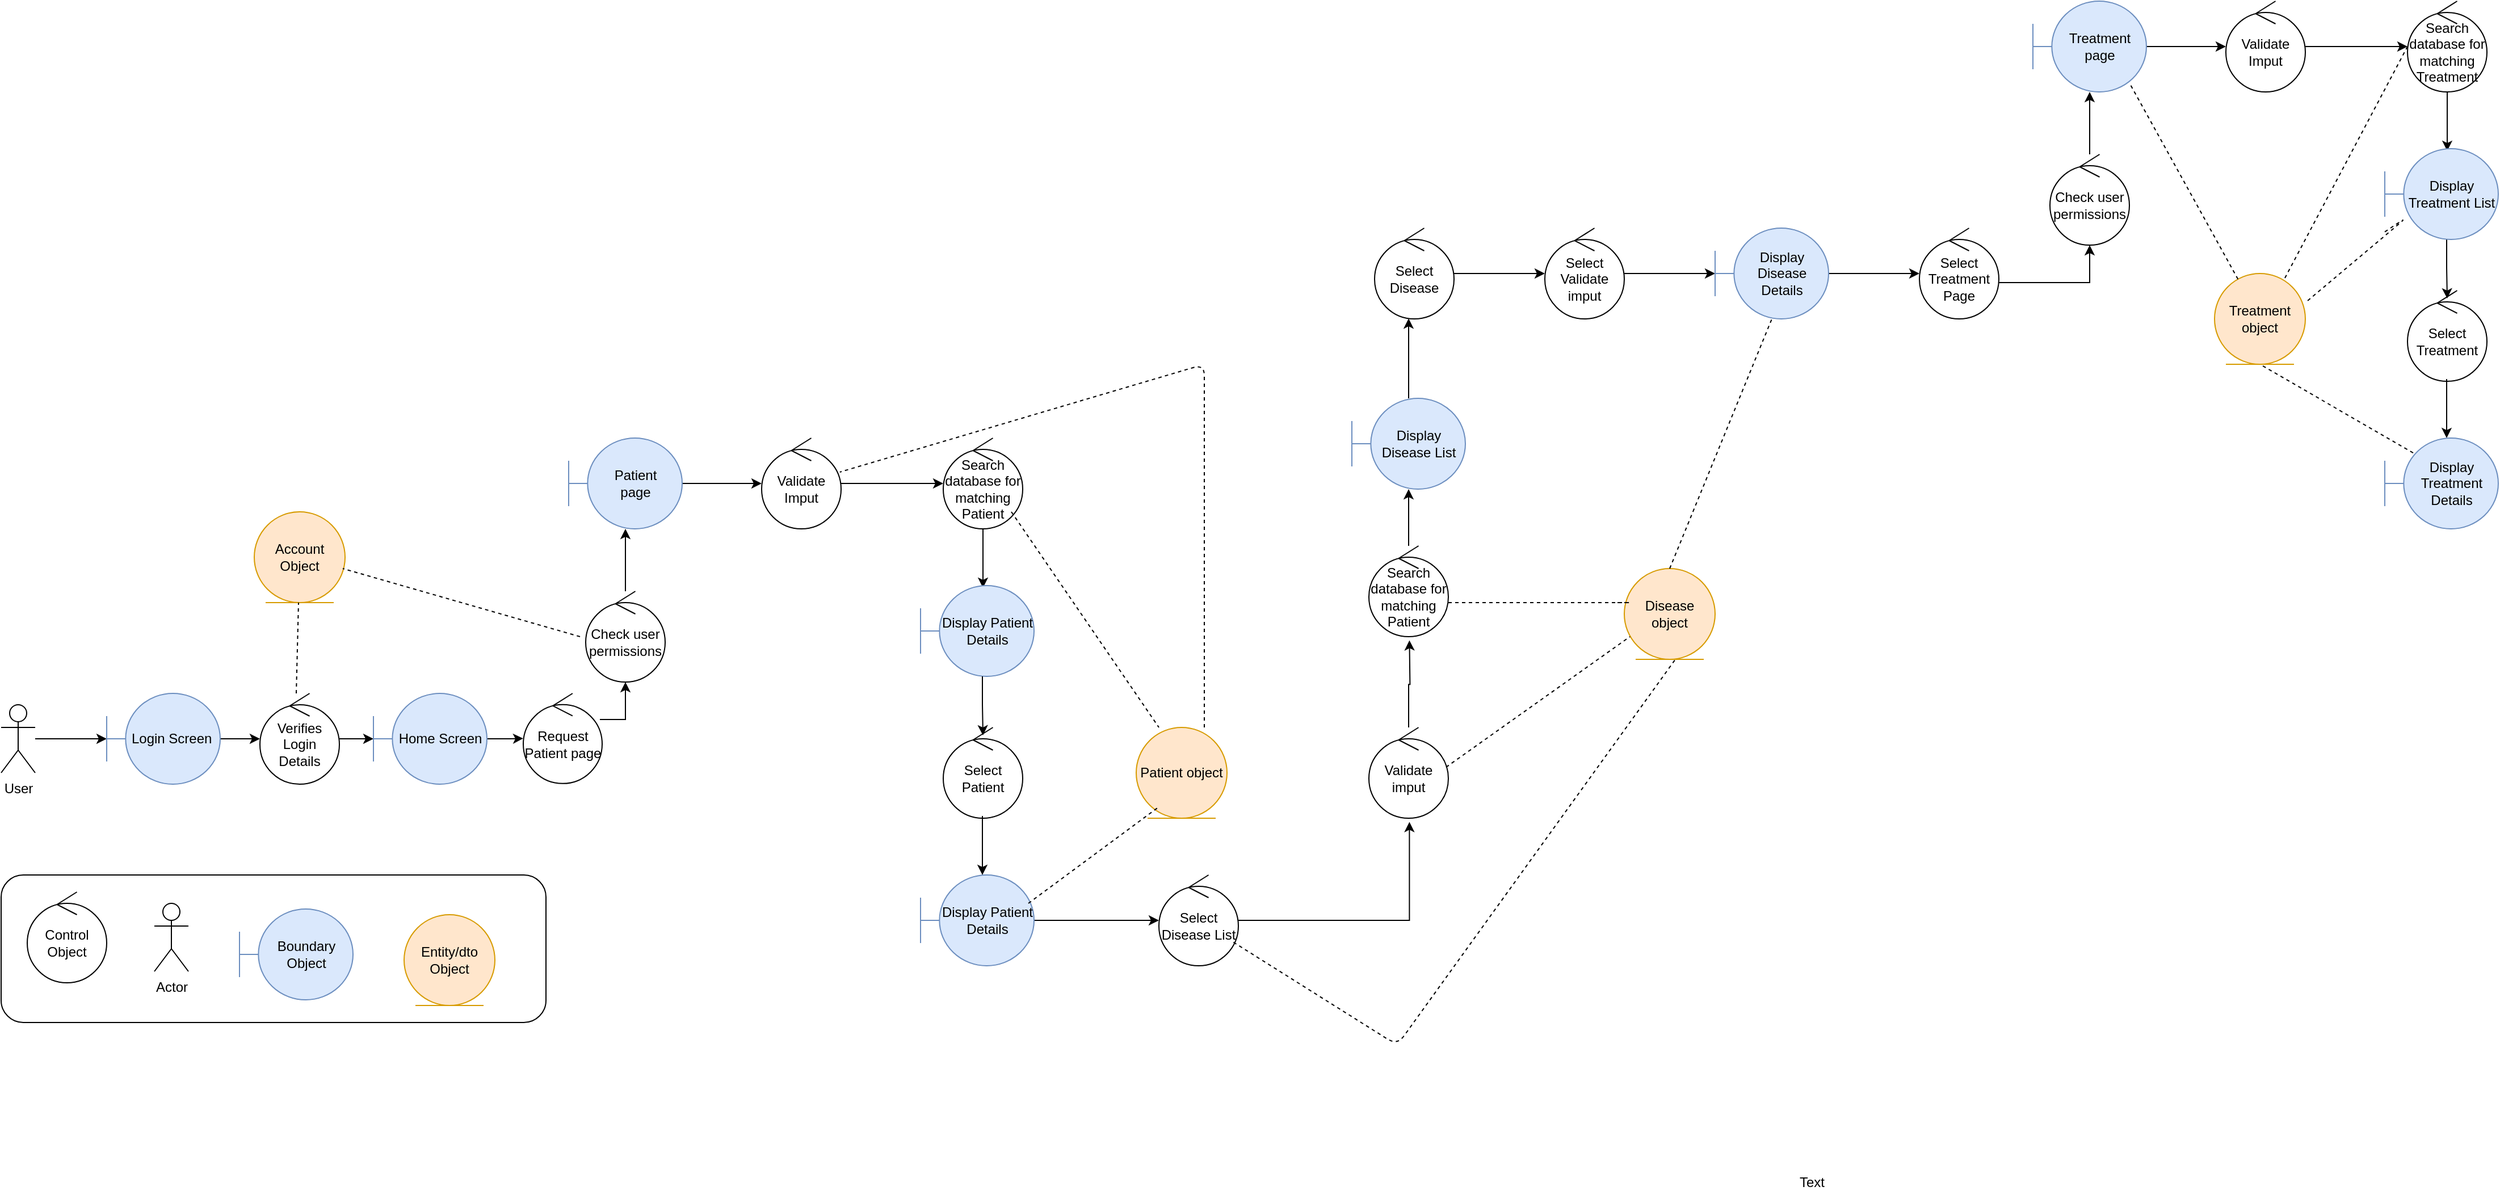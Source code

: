 <mxfile version="12.8.8" type="device"><diagram id="2crhrrEuKdpDggCAUsps" name="Page-1"><mxGraphModel dx="2480" dy="2477" grid="1" gridSize="10" guides="1" tooltips="1" connect="1" arrows="1" fold="1" page="1" pageScale="1" pageWidth="850" pageHeight="1100" math="0" shadow="0"><root><mxCell id="0"/><mxCell id="1" parent="0"/><mxCell id="5bfxi_QvQ9Ap9cpcRxDg-1" value="" style="rounded=1;whiteSpace=wrap;html=1;labelPosition=center;verticalLabelPosition=top;align=center;verticalAlign=bottom;" vertex="1" parent="1"><mxGeometry x="100" y="620" width="480" height="130" as="geometry"/></mxCell><mxCell id="5bfxi_QvQ9Ap9cpcRxDg-2" value="Control Object" style="ellipse;shape=umlControl;whiteSpace=wrap;html=1;" vertex="1" parent="1"><mxGeometry x="123" y="635" width="70" height="80" as="geometry"/></mxCell><mxCell id="5bfxi_QvQ9Ap9cpcRxDg-3" value="Actor" style="shape=umlActor;verticalLabelPosition=bottom;labelBackgroundColor=#ffffff;verticalAlign=top;html=1;" vertex="1" parent="1"><mxGeometry x="235" y="645" width="30" height="60" as="geometry"/></mxCell><mxCell id="5bfxi_QvQ9Ap9cpcRxDg-4" value="Boundary Object" style="shape=umlBoundary;whiteSpace=wrap;html=1;fillColor=#dae8fc;strokeColor=#6c8ebf;" vertex="1" parent="1"><mxGeometry x="310" y="650" width="100" height="80" as="geometry"/></mxCell><mxCell id="5bfxi_QvQ9Ap9cpcRxDg-5" value="&lt;div&gt;Entity/dto&lt;/div&gt;&lt;div&gt;Object&lt;/div&gt;" style="ellipse;shape=umlEntity;whiteSpace=wrap;html=1;fillColor=#ffe6cc;strokeColor=#d79b00;" vertex="1" parent="1"><mxGeometry x="455" y="655" width="80" height="80" as="geometry"/></mxCell><mxCell id="5bfxi_QvQ9Ap9cpcRxDg-6" style="edgeStyle=orthogonalEdgeStyle;rounded=0;orthogonalLoop=1;jettySize=auto;html=1;" edge="1" parent="1" source="5bfxi_QvQ9Ap9cpcRxDg-7" target="5bfxi_QvQ9Ap9cpcRxDg-13"><mxGeometry relative="1" as="geometry"/></mxCell><mxCell id="5bfxi_QvQ9Ap9cpcRxDg-7" value="User" style="shape=umlActor;verticalLabelPosition=bottom;labelBackgroundColor=#ffffff;verticalAlign=top;html=1;" vertex="1" parent="1"><mxGeometry x="100" y="470" width="30" height="60" as="geometry"/></mxCell><mxCell id="5bfxi_QvQ9Ap9cpcRxDg-8" style="edgeStyle=orthogonalEdgeStyle;rounded=0;orthogonalLoop=1;jettySize=auto;html=1;" edge="1" parent="1" source="5bfxi_QvQ9Ap9cpcRxDg-9" target="5bfxi_QvQ9Ap9cpcRxDg-11"><mxGeometry relative="1" as="geometry"/></mxCell><mxCell id="5bfxi_QvQ9Ap9cpcRxDg-9" value="Verifies Login Details" style="ellipse;shape=umlControl;whiteSpace=wrap;html=1;" vertex="1" parent="1"><mxGeometry x="328" y="460" width="70" height="80" as="geometry"/></mxCell><mxCell id="5bfxi_QvQ9Ap9cpcRxDg-10" style="edgeStyle=orthogonalEdgeStyle;rounded=0;orthogonalLoop=1;jettySize=auto;html=1;" edge="1" parent="1" source="5bfxi_QvQ9Ap9cpcRxDg-11" target="5bfxi_QvQ9Ap9cpcRxDg-14"><mxGeometry relative="1" as="geometry"><mxPoint x="573" y="500" as="targetPoint"/></mxGeometry></mxCell><mxCell id="5bfxi_QvQ9Ap9cpcRxDg-11" value="Home Screen" style="shape=umlBoundary;whiteSpace=wrap;html=1;fillColor=#dae8fc;strokeColor=#6c8ebf;" vertex="1" parent="1"><mxGeometry x="428" y="460" width="100" height="80" as="geometry"/></mxCell><mxCell id="5bfxi_QvQ9Ap9cpcRxDg-12" style="edgeStyle=orthogonalEdgeStyle;rounded=0;orthogonalLoop=1;jettySize=auto;html=1;" edge="1" parent="1" source="5bfxi_QvQ9Ap9cpcRxDg-13" target="5bfxi_QvQ9Ap9cpcRxDg-9"><mxGeometry relative="1" as="geometry"/></mxCell><mxCell id="5bfxi_QvQ9Ap9cpcRxDg-13" value="Login Screen&amp;nbsp;" style="shape=umlBoundary;whiteSpace=wrap;html=1;fillColor=#dae8fc;strokeColor=#6c8ebf;" vertex="1" parent="1"><mxGeometry x="193" y="460" width="100" height="80" as="geometry"/></mxCell><mxCell id="5bfxi_QvQ9Ap9cpcRxDg-14" value="Request Patient page" style="ellipse;shape=umlControl;whiteSpace=wrap;html=1;" vertex="1" parent="1"><mxGeometry x="560" y="460" width="69.5" height="79.43" as="geometry"/></mxCell><mxCell id="5bfxi_QvQ9Ap9cpcRxDg-15" style="edgeStyle=orthogonalEdgeStyle;rounded=0;orthogonalLoop=1;jettySize=auto;html=1;" edge="1" parent="1" source="5bfxi_QvQ9Ap9cpcRxDg-16" target="5bfxi_QvQ9Ap9cpcRxDg-22"><mxGeometry relative="1" as="geometry"/></mxCell><mxCell id="5bfxi_QvQ9Ap9cpcRxDg-16" value="Patient&lt;br&gt;page" style="shape=umlBoundary;whiteSpace=wrap;html=1;fillColor=#dae8fc;strokeColor=#6c8ebf;" vertex="1" parent="1"><mxGeometry x="600" y="235" width="100" height="80" as="geometry"/></mxCell><mxCell id="5bfxi_QvQ9Ap9cpcRxDg-17" style="edgeStyle=orthogonalEdgeStyle;rounded=0;orthogonalLoop=1;jettySize=auto;html=1;exitX=0.971;exitY=0.29;exitDx=0;exitDy=0;exitPerimeter=0;" edge="1" parent="1" source="5bfxi_QvQ9Ap9cpcRxDg-14" target="5bfxi_QvQ9Ap9cpcRxDg-20"><mxGeometry relative="1" as="geometry"><mxPoint x="650" y="435" as="sourcePoint"/><Array as="points"><mxPoint x="650" y="483"/><mxPoint x="650" y="483"/></Array></mxGeometry></mxCell><mxCell id="5bfxi_QvQ9Ap9cpcRxDg-18" value="Patient object" style="ellipse;shape=umlEntity;whiteSpace=wrap;html=1;fillColor=#ffe6cc;strokeColor=#d79b00;" vertex="1" parent="1"><mxGeometry x="1100" y="490" width="80" height="80" as="geometry"/></mxCell><mxCell id="5bfxi_QvQ9Ap9cpcRxDg-19" style="edgeStyle=orthogonalEdgeStyle;rounded=0;orthogonalLoop=1;jettySize=auto;html=1;" edge="1" parent="1" source="5bfxi_QvQ9Ap9cpcRxDg-20"><mxGeometry relative="1" as="geometry"><mxPoint x="650" y="315" as="targetPoint"/></mxGeometry></mxCell><mxCell id="5bfxi_QvQ9Ap9cpcRxDg-20" value="Check user permissions" style="ellipse;shape=umlControl;whiteSpace=wrap;html=1;" vertex="1" parent="1"><mxGeometry x="615" y="370" width="70" height="80" as="geometry"/></mxCell><mxCell id="5bfxi_QvQ9Ap9cpcRxDg-21" style="edgeStyle=orthogonalEdgeStyle;rounded=0;orthogonalLoop=1;jettySize=auto;html=1;" edge="1" parent="1" source="5bfxi_QvQ9Ap9cpcRxDg-22"><mxGeometry relative="1" as="geometry"><mxPoint x="930" y="275" as="targetPoint"/></mxGeometry></mxCell><mxCell id="5bfxi_QvQ9Ap9cpcRxDg-22" value="Validate Imput" style="ellipse;shape=umlControl;whiteSpace=wrap;html=1;" vertex="1" parent="1"><mxGeometry x="770" y="235" width="70" height="80" as="geometry"/></mxCell><mxCell id="5bfxi_QvQ9Ap9cpcRxDg-23" value="" style="endArrow=none;dashed=1;html=1;" edge="1" parent="1" target="5bfxi_QvQ9Ap9cpcRxDg-22"><mxGeometry width="50" height="50" relative="1" as="geometry"><mxPoint x="1160" y="490" as="sourcePoint"/><mxPoint x="863.5" y="520" as="targetPoint"/><Array as="points"><mxPoint x="1160" y="330"/><mxPoint x="1160" y="170"/></Array></mxGeometry></mxCell><mxCell id="5bfxi_QvQ9Ap9cpcRxDg-24" value="Account Object" style="ellipse;shape=umlEntity;whiteSpace=wrap;html=1;fillColor=#ffe6cc;strokeColor=#d79b00;" vertex="1" parent="1"><mxGeometry x="323" y="300" width="80" height="80" as="geometry"/></mxCell><mxCell id="5bfxi_QvQ9Ap9cpcRxDg-25" value="" style="endArrow=none;dashed=1;html=1;" edge="1" parent="1" target="5bfxi_QvQ9Ap9cpcRxDg-24"><mxGeometry width="50" height="50" relative="1" as="geometry"><mxPoint x="360" y="460" as="sourcePoint"/><mxPoint x="407" y="200" as="targetPoint"/></mxGeometry></mxCell><mxCell id="5bfxi_QvQ9Ap9cpcRxDg-26" style="edgeStyle=orthogonalEdgeStyle;rounded=0;orthogonalLoop=1;jettySize=auto;html=1;entryX=0.55;entryY=0.025;entryDx=0;entryDy=0;entryPerimeter=0;" edge="1" parent="1" source="5bfxi_QvQ9Ap9cpcRxDg-27" target="5bfxi_QvQ9Ap9cpcRxDg-29"><mxGeometry relative="1" as="geometry"/></mxCell><mxCell id="5bfxi_QvQ9Ap9cpcRxDg-27" value="Search database for matching Patient" style="ellipse;shape=umlControl;whiteSpace=wrap;html=1;" vertex="1" parent="1"><mxGeometry x="930" y="235" width="70" height="80" as="geometry"/></mxCell><mxCell id="5bfxi_QvQ9Ap9cpcRxDg-28" value="Select Patient" style="ellipse;shape=umlControl;whiteSpace=wrap;html=1;" vertex="1" parent="1"><mxGeometry x="930" y="490" width="70" height="80" as="geometry"/></mxCell><mxCell id="5bfxi_QvQ9Ap9cpcRxDg-29" value="Display Patient Details" style="shape=umlBoundary;whiteSpace=wrap;html=1;fillColor=#dae8fc;strokeColor=#6c8ebf;" vertex="1" parent="1"><mxGeometry x="910" y="365" width="100" height="80" as="geometry"/></mxCell><mxCell id="5bfxi_QvQ9Ap9cpcRxDg-30" style="edgeStyle=orthogonalEdgeStyle;rounded=0;orthogonalLoop=1;jettySize=auto;html=1;" edge="1" parent="1" source="5bfxi_QvQ9Ap9cpcRxDg-31" target="5bfxi_QvQ9Ap9cpcRxDg-36"><mxGeometry relative="1" as="geometry"/></mxCell><mxCell id="5bfxi_QvQ9Ap9cpcRxDg-31" value="Display Patient Details" style="shape=umlBoundary;whiteSpace=wrap;html=1;fillColor=#dae8fc;strokeColor=#6c8ebf;" vertex="1" parent="1"><mxGeometry x="910" y="620" width="100" height="80" as="geometry"/></mxCell><mxCell id="5bfxi_QvQ9Ap9cpcRxDg-32" style="edgeStyle=orthogonalEdgeStyle;rounded=0;orthogonalLoop=1;jettySize=auto;html=1;" edge="1" parent="1"><mxGeometry relative="1" as="geometry"><mxPoint x="964.5" y="445" as="sourcePoint"/><mxPoint x="965" y="497" as="targetPoint"/><Array as="points"><mxPoint x="964.5" y="470"/><mxPoint x="964.5" y="470"/></Array></mxGeometry></mxCell><mxCell id="5bfxi_QvQ9Ap9cpcRxDg-33" style="edgeStyle=orthogonalEdgeStyle;rounded=0;orthogonalLoop=1;jettySize=auto;html=1;entryX=0.55;entryY=0.025;entryDx=0;entryDy=0;entryPerimeter=0;" edge="1" parent="1"><mxGeometry relative="1" as="geometry"><mxPoint x="964.5" y="568" as="sourcePoint"/><mxPoint x="964.5" y="620" as="targetPoint"/></mxGeometry></mxCell><mxCell id="5bfxi_QvQ9Ap9cpcRxDg-34" value="" style="endArrow=none;dashed=1;html=1;entryX=0.975;entryY=0.625;entryDx=0;entryDy=0;entryPerimeter=0;" edge="1" parent="1" target="5bfxi_QvQ9Ap9cpcRxDg-24"><mxGeometry width="50" height="50" relative="1" as="geometry"><mxPoint x="610" y="410" as="sourcePoint"/><mxPoint x="520" y="350" as="targetPoint"/></mxGeometry></mxCell><mxCell id="5bfxi_QvQ9Ap9cpcRxDg-35" style="edgeStyle=orthogonalEdgeStyle;rounded=0;orthogonalLoop=1;jettySize=auto;html=1;entryX=0.51;entryY=1.04;entryDx=0;entryDy=0;entryPerimeter=0;" edge="1" parent="1" source="5bfxi_QvQ9Ap9cpcRxDg-36" target="5bfxi_QvQ9Ap9cpcRxDg-39"><mxGeometry relative="1" as="geometry"/></mxCell><mxCell id="5bfxi_QvQ9Ap9cpcRxDg-36" value="Select Disease List" style="ellipse;shape=umlControl;whiteSpace=wrap;html=1;" vertex="1" parent="1"><mxGeometry x="1120" y="620" width="70" height="80" as="geometry"/></mxCell><mxCell id="5bfxi_QvQ9Ap9cpcRxDg-38" style="edgeStyle=orthogonalEdgeStyle;rounded=0;orthogonalLoop=1;jettySize=auto;html=1;entryX=0.607;entryY=1.04;entryDx=0;entryDy=0;entryPerimeter=0;" edge="1" parent="1" source="5bfxi_QvQ9Ap9cpcRxDg-39"><mxGeometry relative="1" as="geometry"><mxPoint x="1340.7" y="413.2" as="targetPoint"/></mxGeometry></mxCell><mxCell id="5bfxi_QvQ9Ap9cpcRxDg-39" value="Validate imput" style="ellipse;shape=umlControl;whiteSpace=wrap;html=1;" vertex="1" parent="1"><mxGeometry x="1305" y="490" width="70" height="80" as="geometry"/></mxCell><mxCell id="5bfxi_QvQ9Ap9cpcRxDg-41" value="Text" style="text;html=1;align=center;verticalAlign=middle;resizable=0;points=[];autosize=1;" vertex="1" parent="1"><mxGeometry x="1675" y="881" width="40" height="20" as="geometry"/></mxCell><mxCell id="5bfxi_QvQ9Ap9cpcRxDg-42" value="" style="endArrow=none;dashed=1;html=1;exitX=0.75;exitY=0.063;exitDx=0;exitDy=0;exitPerimeter=0;" edge="1" parent="1"><mxGeometry width="50" height="50" relative="1" as="geometry"><mxPoint x="1005.0" y="645.0" as="sourcePoint"/><mxPoint x="1120.0" y="559.96" as="targetPoint"/><Array as="points"><mxPoint x="1120" y="559.96"/></Array></mxGeometry></mxCell><mxCell id="5bfxi_QvQ9Ap9cpcRxDg-43" value="" style="endArrow=none;dashed=1;html=1;entryX=0.25;entryY=0;entryDx=0;entryDy=0;entryPerimeter=0;" edge="1" parent="1" target="5bfxi_QvQ9Ap9cpcRxDg-18"><mxGeometry width="50" height="50" relative="1" as="geometry"><mxPoint x="990" y="300" as="sourcePoint"/><mxPoint x="1135" y="384.96" as="targetPoint"/><Array as="points"><mxPoint x="990" y="300"/></Array></mxGeometry></mxCell><mxCell id="h6Z-ml7ODoqMoZBV9-Gx-6" value="" style="edgeStyle=orthogonalEdgeStyle;rounded=0;orthogonalLoop=1;jettySize=auto;html=1;" edge="1" parent="1" source="h6Z-ml7ODoqMoZBV9-Gx-1" target="h6Z-ml7ODoqMoZBV9-Gx-3"><mxGeometry relative="1" as="geometry"/></mxCell><mxCell id="h6Z-ml7ODoqMoZBV9-Gx-1" value="Search database for matching Patient" style="ellipse;shape=umlControl;whiteSpace=wrap;html=1;" vertex="1" parent="1"><mxGeometry x="1305" y="330" width="70" height="80" as="geometry"/></mxCell><mxCell id="6B4OPwrWYuRJNZwXOSEp-2" value="" style="edgeStyle=orthogonalEdgeStyle;rounded=0;orthogonalLoop=1;jettySize=auto;html=1;" edge="1" parent="1" source="h6Z-ml7ODoqMoZBV9-Gx-3" target="6B4OPwrWYuRJNZwXOSEp-1"><mxGeometry relative="1" as="geometry"><Array as="points"><mxPoint x="1340" y="150"/><mxPoint x="1340" y="150"/></Array></mxGeometry></mxCell><mxCell id="h6Z-ml7ODoqMoZBV9-Gx-3" value="Display Disease List" style="shape=umlBoundary;whiteSpace=wrap;html=1;fillColor=#dae8fc;strokeColor=#6c8ebf;" vertex="1" parent="1"><mxGeometry x="1290" y="200" width="100" height="80" as="geometry"/></mxCell><mxCell id="iohCQBFRZE3MhnMnKcvN-2" value="" style="edgeStyle=orthogonalEdgeStyle;rounded=0;orthogonalLoop=1;jettySize=auto;html=1;" edge="1" parent="1" source="6B4OPwrWYuRJNZwXOSEp-1" target="iohCQBFRZE3MhnMnKcvN-1"><mxGeometry relative="1" as="geometry"/></mxCell><mxCell id="6B4OPwrWYuRJNZwXOSEp-1" value="Select Disease" style="ellipse;shape=umlControl;whiteSpace=wrap;html=1;" vertex="1" parent="1"><mxGeometry x="1310" y="50" width="70" height="80" as="geometry"/></mxCell><mxCell id="YeVOeo7yG_VyuFUylMeu-2" value="" style="edgeStyle=orthogonalEdgeStyle;rounded=0;orthogonalLoop=1;jettySize=auto;html=1;" edge="1" parent="1" source="iohCQBFRZE3MhnMnKcvN-1"><mxGeometry relative="1" as="geometry"><mxPoint x="1610" y="90" as="targetPoint"/></mxGeometry></mxCell><mxCell id="iohCQBFRZE3MhnMnKcvN-1" value="Select Validate imput" style="ellipse;shape=umlControl;whiteSpace=wrap;html=1;" vertex="1" parent="1"><mxGeometry x="1460" y="50" width="70" height="80" as="geometry"/></mxCell><mxCell id="YeVOeo7yG_VyuFUylMeu-5" value="" style="edgeStyle=orthogonalEdgeStyle;rounded=0;orthogonalLoop=1;jettySize=auto;html=1;" edge="1" parent="1" source="YeVOeo7yG_VyuFUylMeu-3"><mxGeometry relative="1" as="geometry"><mxPoint x="1790" y="90" as="targetPoint"/></mxGeometry></mxCell><mxCell id="YeVOeo7yG_VyuFUylMeu-3" value="Display Disease Details" style="shape=umlBoundary;whiteSpace=wrap;html=1;fillColor=#dae8fc;strokeColor=#6c8ebf;" vertex="1" parent="1"><mxGeometry x="1610" y="50" width="100" height="80" as="geometry"/></mxCell><mxCell id="YeVOeo7yG_VyuFUylMeu-6" value="Select Treatment Page" style="ellipse;shape=umlControl;whiteSpace=wrap;html=1;" vertex="1" parent="1"><mxGeometry x="1790" y="50" width="70" height="80" as="geometry"/></mxCell><mxCell id="d13MxONe1sGLVYL1ru1I-1" value="Disease object" style="ellipse;shape=umlEntity;whiteSpace=wrap;html=1;fillColor=#ffe6cc;strokeColor=#d79b00;" vertex="1" parent="1"><mxGeometry x="1530" y="350" width="80" height="80" as="geometry"/></mxCell><mxCell id="d13MxONe1sGLVYL1ru1I-5" value="" style="endArrow=none;dashed=1;html=1;" edge="1" parent="1" source="5bfxi_QvQ9Ap9cpcRxDg-36"><mxGeometry width="50" height="50" relative="1" as="geometry"><mxPoint x="1460.0" y="515.04" as="sourcePoint"/><mxPoint x="1575.0" y="430" as="targetPoint"/><Array as="points"><mxPoint x="1330" y="770"/><mxPoint x="1575" y="430"/></Array></mxGeometry></mxCell><mxCell id="d13MxONe1sGLVYL1ru1I-7" value="" style="endArrow=none;dashed=1;html=1;exitX=0.971;exitY=0.438;exitDx=0;exitDy=0;exitPerimeter=0;" edge="1" parent="1" source="5bfxi_QvQ9Ap9cpcRxDg-39"><mxGeometry width="50" height="50" relative="1" as="geometry"><mxPoint x="1420.0" y="495.04" as="sourcePoint"/><mxPoint x="1535.0" y="410" as="targetPoint"/><Array as="points"><mxPoint x="1535" y="410"/></Array></mxGeometry></mxCell><mxCell id="d13MxONe1sGLVYL1ru1I-8" value="" style="endArrow=none;dashed=1;html=1;exitX=0.75;exitY=0.063;exitDx=0;exitDy=0;exitPerimeter=0;" edge="1" parent="1"><mxGeometry width="50" height="50" relative="1" as="geometry"><mxPoint x="1375.0" y="380.0" as="sourcePoint"/><mxPoint x="1520" y="380" as="targetPoint"/><Array as="points"><mxPoint x="1460" y="380"/><mxPoint x="1500" y="380"/><mxPoint x="1540" y="380"/></Array></mxGeometry></mxCell><mxCell id="d13MxONe1sGLVYL1ru1I-10" value="" style="endArrow=none;dashed=1;html=1;exitX=0.75;exitY=0.063;exitDx=0;exitDy=0;exitPerimeter=0;" edge="1" parent="1"><mxGeometry width="50" height="50" relative="1" as="geometry"><mxPoint x="1570.0" y="350.0" as="sourcePoint"/><mxPoint x="1660" y="130" as="targetPoint"/><Array as="points"><mxPoint x="1660" y="130"/></Array></mxGeometry></mxCell><mxCell id="d13MxONe1sGLVYL1ru1I-11" style="edgeStyle=orthogonalEdgeStyle;rounded=0;orthogonalLoop=1;jettySize=auto;html=1;" edge="1" parent="1" source="d13MxONe1sGLVYL1ru1I-12" target="d13MxONe1sGLVYL1ru1I-17"><mxGeometry relative="1" as="geometry"/></mxCell><mxCell id="d13MxONe1sGLVYL1ru1I-12" value="Treatment&lt;br&gt;page" style="shape=umlBoundary;whiteSpace=wrap;html=1;fillColor=#dae8fc;strokeColor=#6c8ebf;" vertex="1" parent="1"><mxGeometry x="1890" y="-150" width="100" height="80" as="geometry"/></mxCell><mxCell id="d13MxONe1sGLVYL1ru1I-13" style="edgeStyle=orthogonalEdgeStyle;rounded=0;orthogonalLoop=1;jettySize=auto;html=1;exitX=1;exitY=0.6;exitDx=0;exitDy=0;exitPerimeter=0;" edge="1" parent="1" target="d13MxONe1sGLVYL1ru1I-15" source="YeVOeo7yG_VyuFUylMeu-6"><mxGeometry relative="1" as="geometry"><mxPoint x="1917.485" y="98.035" as="sourcePoint"/><Array as="points"><mxPoint x="1940" y="98"/></Array></mxGeometry></mxCell><mxCell id="d13MxONe1sGLVYL1ru1I-14" style="edgeStyle=orthogonalEdgeStyle;rounded=0;orthogonalLoop=1;jettySize=auto;html=1;" edge="1" parent="1" source="d13MxONe1sGLVYL1ru1I-15"><mxGeometry relative="1" as="geometry"><mxPoint x="1940" y="-70" as="targetPoint"/></mxGeometry></mxCell><mxCell id="d13MxONe1sGLVYL1ru1I-15" value="Check user permissions" style="ellipse;shape=umlControl;whiteSpace=wrap;html=1;" vertex="1" parent="1"><mxGeometry x="1905" y="-15" width="70" height="80" as="geometry"/></mxCell><mxCell id="d13MxONe1sGLVYL1ru1I-16" style="edgeStyle=orthogonalEdgeStyle;rounded=0;orthogonalLoop=1;jettySize=auto;html=1;" edge="1" parent="1" source="d13MxONe1sGLVYL1ru1I-17"><mxGeometry relative="1" as="geometry"><mxPoint x="2220" y="-110" as="targetPoint"/></mxGeometry></mxCell><mxCell id="d13MxONe1sGLVYL1ru1I-17" value="Validate Imput" style="ellipse;shape=umlControl;whiteSpace=wrap;html=1;" vertex="1" parent="1"><mxGeometry x="2060" y="-150" width="70" height="80" as="geometry"/></mxCell><mxCell id="d13MxONe1sGLVYL1ru1I-18" style="edgeStyle=orthogonalEdgeStyle;rounded=0;orthogonalLoop=1;jettySize=auto;html=1;entryX=0.55;entryY=0.025;entryDx=0;entryDy=0;entryPerimeter=0;" edge="1" parent="1" source="d13MxONe1sGLVYL1ru1I-19"><mxGeometry relative="1" as="geometry"><mxPoint x="2255" y="-18" as="targetPoint"/></mxGeometry></mxCell><mxCell id="d13MxONe1sGLVYL1ru1I-19" value="Search database for matching Treatment" style="ellipse;shape=umlControl;whiteSpace=wrap;html=1;" vertex="1" parent="1"><mxGeometry x="2220" y="-150" width="70" height="80" as="geometry"/></mxCell><mxCell id="d13MxONe1sGLVYL1ru1I-20" value="Select Treatment" style="ellipse;shape=umlControl;whiteSpace=wrap;html=1;" vertex="1" parent="1"><mxGeometry x="2220" y="105" width="70" height="80" as="geometry"/></mxCell><mxCell id="d13MxONe1sGLVYL1ru1I-21" style="edgeStyle=orthogonalEdgeStyle;rounded=0;orthogonalLoop=1;jettySize=auto;html=1;" edge="1" parent="1"><mxGeometry relative="1" as="geometry"><mxPoint x="2254.5" y="60" as="sourcePoint"/><mxPoint x="2255" y="112" as="targetPoint"/><Array as="points"><mxPoint x="2254.5" y="85"/><mxPoint x="2254.5" y="85"/></Array></mxGeometry></mxCell><mxCell id="d13MxONe1sGLVYL1ru1I-22" style="edgeStyle=orthogonalEdgeStyle;rounded=0;orthogonalLoop=1;jettySize=auto;html=1;entryX=0.55;entryY=0.025;entryDx=0;entryDy=0;entryPerimeter=0;" edge="1" parent="1"><mxGeometry relative="1" as="geometry"><mxPoint x="2254.5" y="183" as="sourcePoint"/><mxPoint x="2254.5" y="235" as="targetPoint"/></mxGeometry></mxCell><mxCell id="d13MxONe1sGLVYL1ru1I-23" value="Display Treatment List" style="shape=umlBoundary;whiteSpace=wrap;html=1;fillColor=#dae8fc;strokeColor=#6c8ebf;" vertex="1" parent="1"><mxGeometry x="2200" y="-20" width="100" height="80" as="geometry"/></mxCell><mxCell id="cf1XlaOXHaOyxPLIXy2q-1" value="Display Treatment Details" style="shape=umlBoundary;whiteSpace=wrap;html=1;fillColor=#dae8fc;strokeColor=#6c8ebf;" vertex="1" parent="1"><mxGeometry x="2200" y="235" width="100" height="80" as="geometry"/></mxCell><mxCell id="2K7sRoHe55Bh_fog10q6-1" value="Treatment object" style="ellipse;shape=umlEntity;whiteSpace=wrap;html=1;fillColor=#ffe6cc;strokeColor=#d79b00;" vertex="1" parent="1"><mxGeometry x="2050" y="90" width="80" height="80" as="geometry"/></mxCell><mxCell id="2K7sRoHe55Bh_fog10q6-2" value="" style="endArrow=none;dashed=1;html=1;exitX=0.25;exitY=0.163;exitDx=0;exitDy=0;exitPerimeter=0;" edge="1" parent="1" source="cf1XlaOXHaOyxPLIXy2q-1"><mxGeometry width="50" height="50" relative="1" as="geometry"><mxPoint x="2000" y="390.0" as="sourcePoint"/><mxPoint x="2090" y="170" as="targetPoint"/><Array as="points"><mxPoint x="2090" y="170"/></Array></mxGeometry></mxCell><mxCell id="2K7sRoHe55Bh_fog10q6-3" value="" style="endArrow=none;dashed=1;html=1;entryX=1.025;entryY=0.3;entryDx=0;entryDy=0;entryPerimeter=0;" edge="1" parent="1" source="d13MxONe1sGLVYL1ru1I-23" target="2K7sRoHe55Bh_fog10q6-1"><mxGeometry width="50" height="50" relative="1" as="geometry"><mxPoint x="2130" y="140.0" as="sourcePoint"/><mxPoint x="2130" y="140" as="targetPoint"/><Array as="points"><mxPoint x="2220" y="40"/></Array></mxGeometry></mxCell><mxCell id="2K7sRoHe55Bh_fog10q6-4" value="" style="endArrow=none;dashed=1;html=1;exitX=0.775;exitY=0.05;exitDx=0;exitDy=0;exitPerimeter=0;" edge="1" parent="1" source="2K7sRoHe55Bh_fog10q6-1"><mxGeometry width="50" height="50" relative="1" as="geometry"><mxPoint x="2130" y="110.0" as="sourcePoint"/><mxPoint x="2220" y="-110" as="targetPoint"/><Array as="points"><mxPoint x="2220" y="-110"/></Array></mxGeometry></mxCell><mxCell id="2K7sRoHe55Bh_fog10q6-8" value="" style="endArrow=none;dashed=1;html=1;" edge="1" parent="1" source="2K7sRoHe55Bh_fog10q6-1"><mxGeometry width="50" height="50" relative="1" as="geometry"><mxPoint x="2110" y="0.04" as="sourcePoint"/><mxPoint x="1975" y="-78" as="targetPoint"/><Array as="points"><mxPoint x="1975" y="-78"/></Array></mxGeometry></mxCell></root></mxGraphModel></diagram></mxfile>